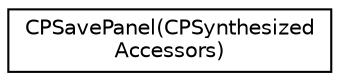 digraph "Graphical Class Hierarchy"
{
  edge [fontname="Helvetica",fontsize="10",labelfontname="Helvetica",labelfontsize="10"];
  node [fontname="Helvetica",fontsize="10",shape=record];
  rankdir="LR";
  Node1 [label="CPSavePanel(CPSynthesized\lAccessors)",height=0.2,width=0.4,color="black", fillcolor="white", style="filled",URL="$category_c_p_save_panel_07_c_p_synthesized_accessors_08.html"];
}
